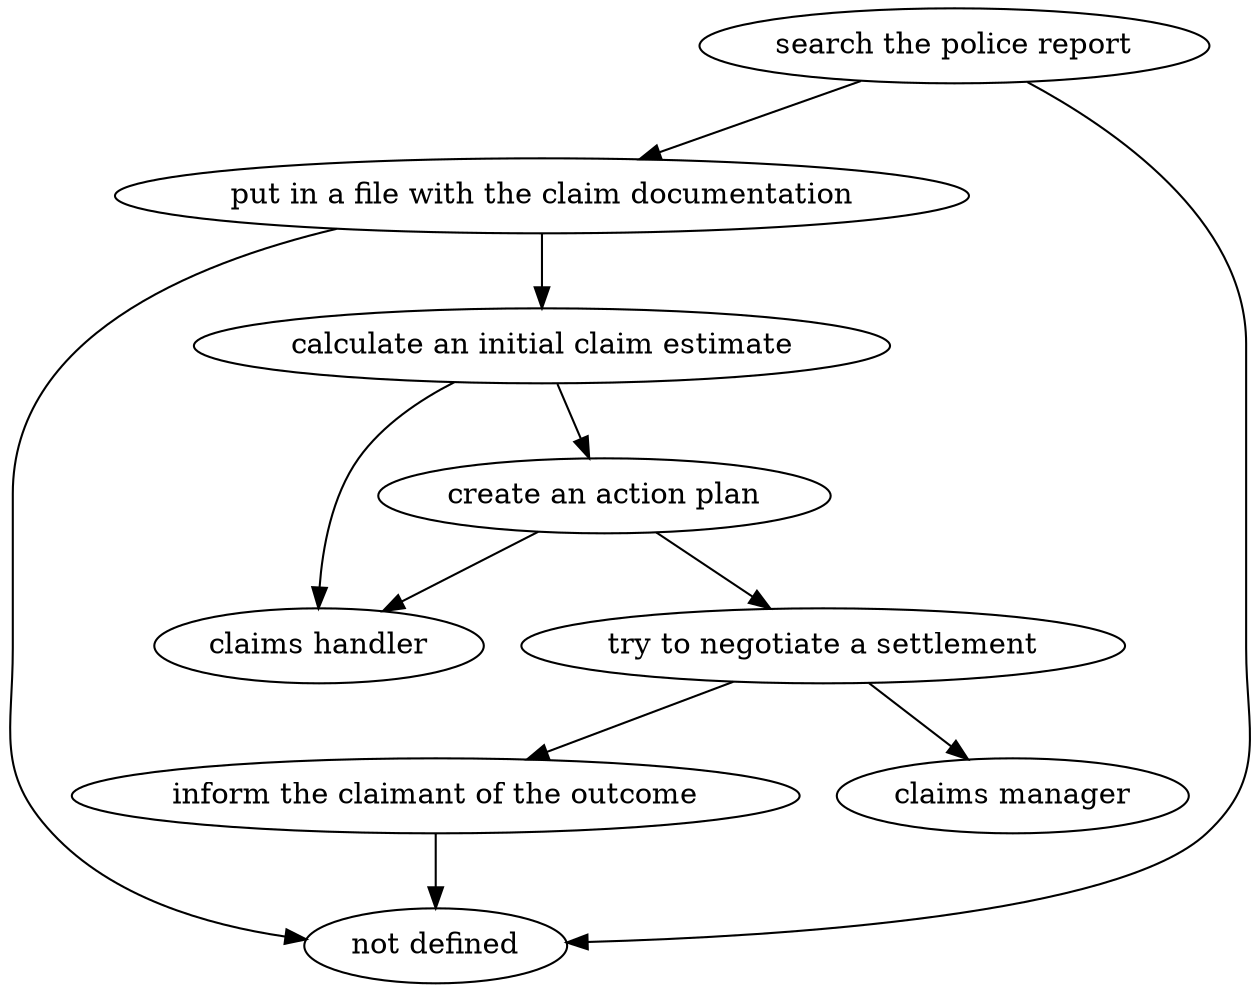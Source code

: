 strict digraph "doc-3.7" {
	graph [name="doc-3.7"];
	"search the police report"	[attrs="{'type': 'Activity', 'label': 'search the police report'}"];
	"put in a file with the claim documentation"	[attrs="{'type': 'Activity', 'label': 'put in a file with the claim documentation'}"];
	"search the police report" -> "put in a file with the claim documentation"	[attrs="{'type': 'flow', 'label': 'flow'}"];
	"not defined"	[attrs="{'type': 'Actor', 'label': 'not defined'}"];
	"search the police report" -> "not defined"	[attrs="{'type': 'actor performer', 'label': 'actor performer'}"];
	"calculate an initial claim estimate"	[attrs="{'type': 'Activity', 'label': 'calculate an initial claim estimate'}"];
	"put in a file with the claim documentation" -> "calculate an initial claim estimate"	[attrs="{'type': 'flow', 'label': 'flow'}"];
	"put in a file with the claim documentation" -> "not defined"	[attrs="{'type': 'actor performer', 'label': 'actor performer'}"];
	"create an action plan"	[attrs="{'type': 'Activity', 'label': 'create an action plan'}"];
	"calculate an initial claim estimate" -> "create an action plan"	[attrs="{'type': 'flow', 'label': 'flow'}"];
	"claims handler"	[attrs="{'type': 'Actor', 'label': 'claims handler'}"];
	"calculate an initial claim estimate" -> "claims handler"	[attrs="{'type': 'actor performer', 'label': 'actor performer'}"];
	"try to negotiate a settlement"	[attrs="{'type': 'Activity', 'label': 'try to negotiate a settlement'}"];
	"create an action plan" -> "try to negotiate a settlement"	[attrs="{'type': 'flow', 'label': 'flow'}"];
	"create an action plan" -> "claims handler"	[attrs="{'type': 'actor performer', 'label': 'actor performer'}"];
	"inform the claimant of the outcome"	[attrs="{'type': 'Activity', 'label': 'inform the claimant of the outcome'}"];
	"try to negotiate a settlement" -> "inform the claimant of the outcome"	[attrs="{'type': 'flow', 'label': 'flow'}"];
	"claims manager"	[attrs="{'type': 'Actor', 'label': 'claims manager'}"];
	"try to negotiate a settlement" -> "claims manager"	[attrs="{'type': 'actor performer', 'label': 'actor performer'}"];
	"inform the claimant of the outcome" -> "not defined"	[attrs="{'type': 'actor performer', 'label': 'actor performer'}"];
}
